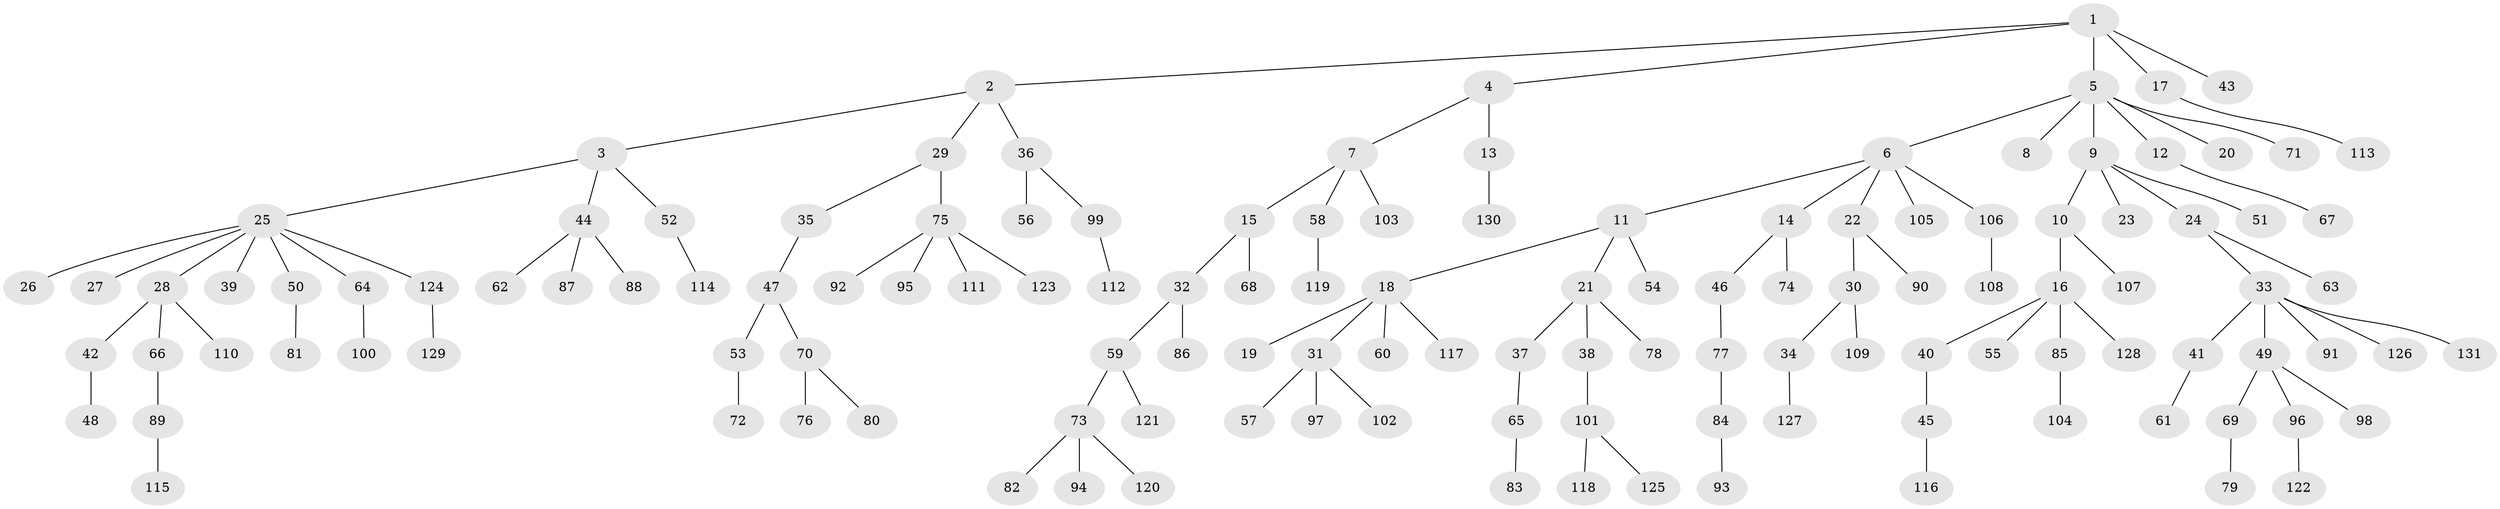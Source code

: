 // Generated by graph-tools (version 1.1) at 2025/36/03/09/25 02:36:46]
// undirected, 131 vertices, 130 edges
graph export_dot {
graph [start="1"]
  node [color=gray90,style=filled];
  1;
  2;
  3;
  4;
  5;
  6;
  7;
  8;
  9;
  10;
  11;
  12;
  13;
  14;
  15;
  16;
  17;
  18;
  19;
  20;
  21;
  22;
  23;
  24;
  25;
  26;
  27;
  28;
  29;
  30;
  31;
  32;
  33;
  34;
  35;
  36;
  37;
  38;
  39;
  40;
  41;
  42;
  43;
  44;
  45;
  46;
  47;
  48;
  49;
  50;
  51;
  52;
  53;
  54;
  55;
  56;
  57;
  58;
  59;
  60;
  61;
  62;
  63;
  64;
  65;
  66;
  67;
  68;
  69;
  70;
  71;
  72;
  73;
  74;
  75;
  76;
  77;
  78;
  79;
  80;
  81;
  82;
  83;
  84;
  85;
  86;
  87;
  88;
  89;
  90;
  91;
  92;
  93;
  94;
  95;
  96;
  97;
  98;
  99;
  100;
  101;
  102;
  103;
  104;
  105;
  106;
  107;
  108;
  109;
  110;
  111;
  112;
  113;
  114;
  115;
  116;
  117;
  118;
  119;
  120;
  121;
  122;
  123;
  124;
  125;
  126;
  127;
  128;
  129;
  130;
  131;
  1 -- 2;
  1 -- 4;
  1 -- 5;
  1 -- 17;
  1 -- 43;
  2 -- 3;
  2 -- 29;
  2 -- 36;
  3 -- 25;
  3 -- 44;
  3 -- 52;
  4 -- 7;
  4 -- 13;
  5 -- 6;
  5 -- 8;
  5 -- 9;
  5 -- 12;
  5 -- 20;
  5 -- 71;
  6 -- 11;
  6 -- 14;
  6 -- 22;
  6 -- 105;
  6 -- 106;
  7 -- 15;
  7 -- 58;
  7 -- 103;
  9 -- 10;
  9 -- 23;
  9 -- 24;
  9 -- 51;
  10 -- 16;
  10 -- 107;
  11 -- 18;
  11 -- 21;
  11 -- 54;
  12 -- 67;
  13 -- 130;
  14 -- 46;
  14 -- 74;
  15 -- 32;
  15 -- 68;
  16 -- 40;
  16 -- 55;
  16 -- 85;
  16 -- 128;
  17 -- 113;
  18 -- 19;
  18 -- 31;
  18 -- 60;
  18 -- 117;
  21 -- 37;
  21 -- 38;
  21 -- 78;
  22 -- 30;
  22 -- 90;
  24 -- 33;
  24 -- 63;
  25 -- 26;
  25 -- 27;
  25 -- 28;
  25 -- 39;
  25 -- 50;
  25 -- 64;
  25 -- 124;
  28 -- 42;
  28 -- 66;
  28 -- 110;
  29 -- 35;
  29 -- 75;
  30 -- 34;
  30 -- 109;
  31 -- 57;
  31 -- 97;
  31 -- 102;
  32 -- 59;
  32 -- 86;
  33 -- 41;
  33 -- 49;
  33 -- 91;
  33 -- 126;
  33 -- 131;
  34 -- 127;
  35 -- 47;
  36 -- 56;
  36 -- 99;
  37 -- 65;
  38 -- 101;
  40 -- 45;
  41 -- 61;
  42 -- 48;
  44 -- 62;
  44 -- 87;
  44 -- 88;
  45 -- 116;
  46 -- 77;
  47 -- 53;
  47 -- 70;
  49 -- 69;
  49 -- 96;
  49 -- 98;
  50 -- 81;
  52 -- 114;
  53 -- 72;
  58 -- 119;
  59 -- 73;
  59 -- 121;
  64 -- 100;
  65 -- 83;
  66 -- 89;
  69 -- 79;
  70 -- 76;
  70 -- 80;
  73 -- 82;
  73 -- 94;
  73 -- 120;
  75 -- 92;
  75 -- 95;
  75 -- 111;
  75 -- 123;
  77 -- 84;
  84 -- 93;
  85 -- 104;
  89 -- 115;
  96 -- 122;
  99 -- 112;
  101 -- 118;
  101 -- 125;
  106 -- 108;
  124 -- 129;
}
